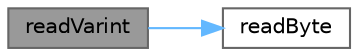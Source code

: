 digraph "readVarint"
{
 // LATEX_PDF_SIZE
  bgcolor="transparent";
  edge [fontname=Helvetica,fontsize=10,labelfontname=Helvetica,labelfontsize=10];
  node [fontname=Helvetica,fontsize=10,shape=box,height=0.2,width=0.4];
  rankdir="LR";
  Node1 [id="Node000001",label="readVarint",height=0.2,width=0.4,color="gray40", fillcolor="grey60", style="filled", fontcolor="black",tooltip=" "];
  Node1 -> Node2 [id="edge1_Node000001_Node000002",color="steelblue1",style="solid",tooltip=" "];
  Node2 [id="Node000002",label="readByte",height=0.2,width=0.4,color="grey40", fillcolor="white", style="filled",URL="$_spine_skeleton_file_resource_8cpp.html#a9ed5d14d4b485dfa92b1bb97e05b59ed",tooltip=" "];
}
